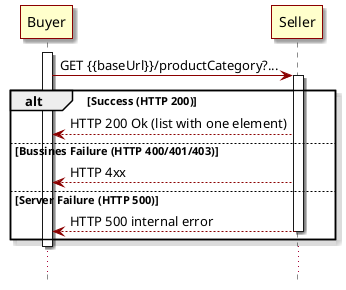 @startuml
skinparam {
participantBorderColor DarkRed
participantBorderThickness 1
participantBackgroundColor BUSINESS

LifeLineBorderColor DarkRed
LifeLineBackgroundColor DarkRed

databaseBorderColor Grey
databaseBorderThickness 1

shadowing true
RoundCorner 0
LineColor DarkRed
ArrowColor DarkRed
ArrowThickness 1
}

hide footbox

participant Buyer as b
participant Seller as s

activate b
b -> s++: GET {{baseUrl}}/productCategory?...
alt Success (HTTP 200)
b <-- s: HTTP 200 Ok (list with one element) 
else Bussines Failure (HTTP 400/401/403)
b <-- s: HTTP 4xx 
else Server Failure (HTTP 500)
b <-- s--: HTTP 500 internal error 
end
deactivate b

...
@enduml